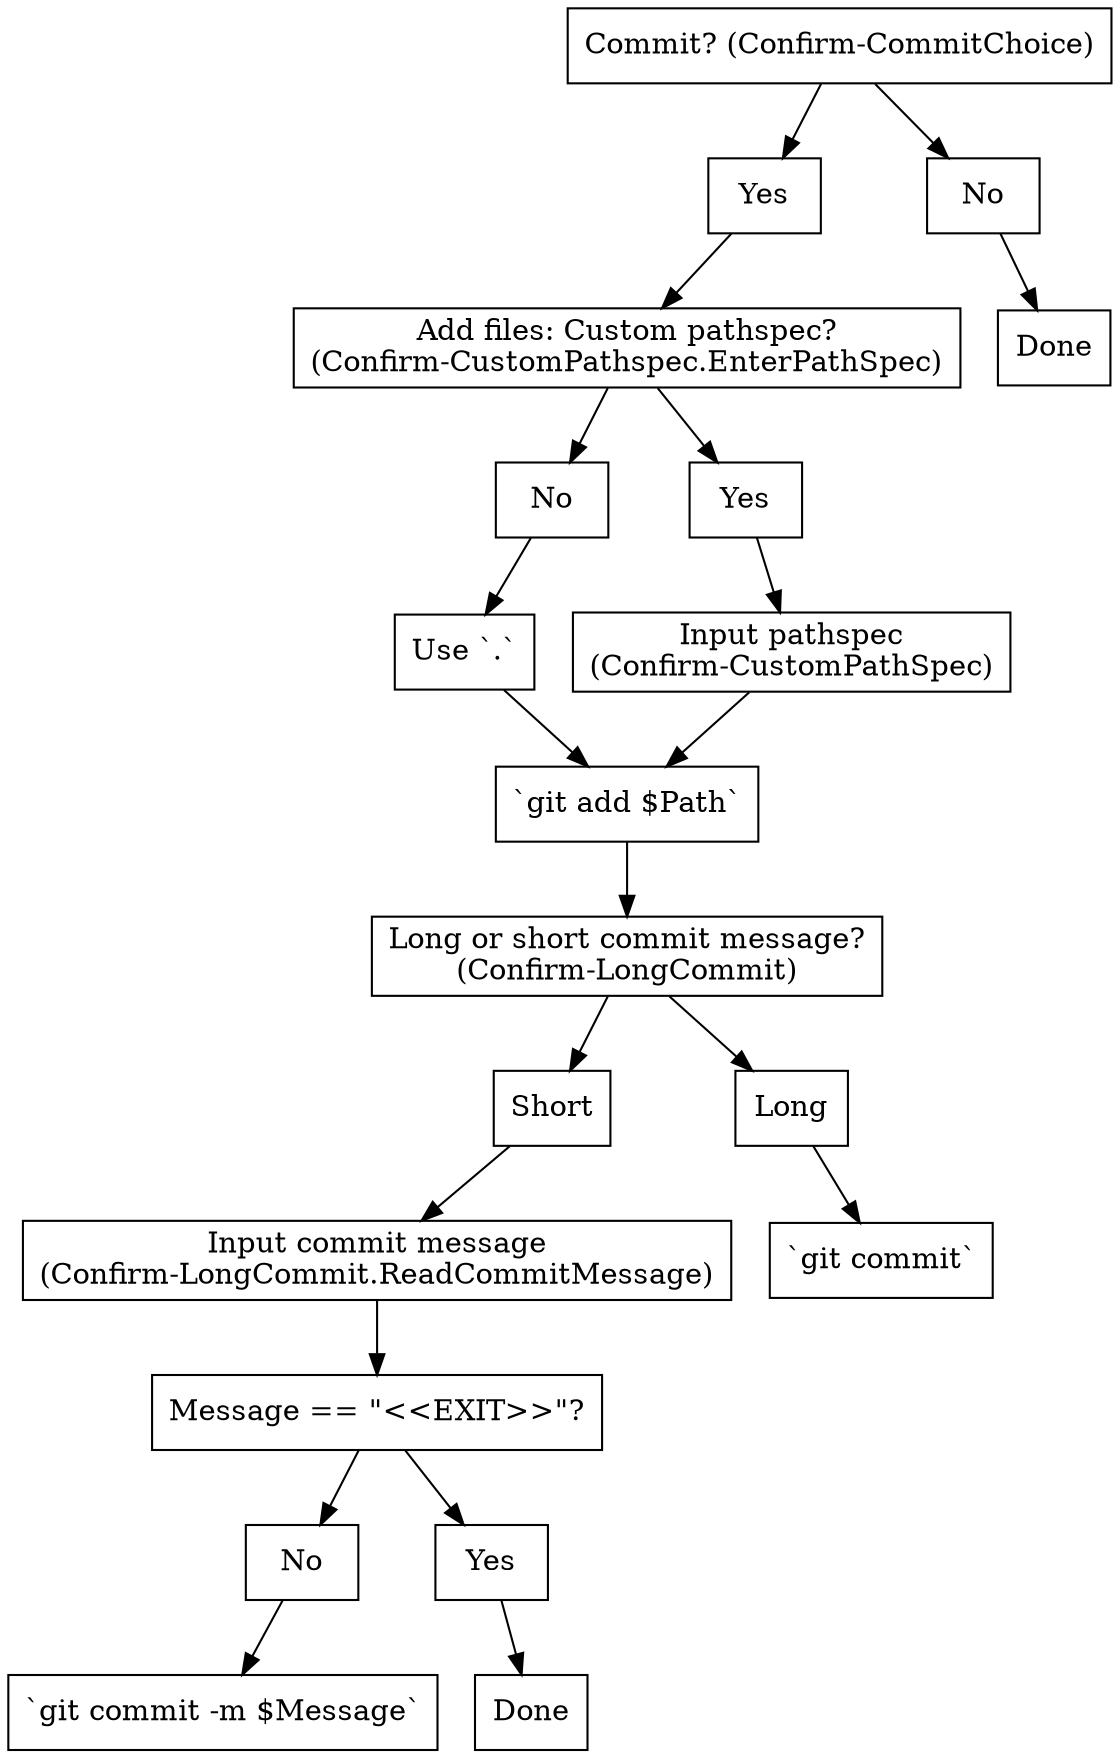 digraph programflow {
	/*
	I've tried to make this as readable as possible, but have probably failed.
	The "main" vertical column is represented as the first line of content, with other off-shoots on later lines.
	*/

	node [shape="box"]
	
	commit -> commit_yes -> custom_pathspec -> pathspec_no -> use_dot -> git_add -> commit_length -> length_short -> input_message -> message_exit -> message_no -> git_commit_m

	commit -> commit_no -> commit_done

	custom_pathspec -> pathspec_yes -> input_pathspec -> git_add

	commit_length -> length_long -> git_commit

	message_exit -> message_yes -> message_done

	commit [label="Commit? (Confirm-CommitChoice)"]
	commit_no [label="No"]
	commit_yes [label="Yes"]
	commit_done [label="Done"]
	pathspec_yes [label="Yes"]
	pathspec_no [label="No"]
	custom_pathspec [label="Add files: Custom pathspec?\n(Confirm-CustomPathspec.EnterPathSpec)"]
	use_dot [label="Use `.`"]
	input_pathspec [label="Input pathspec\n(Confirm-CustomPathSpec)"]
	git_add [label="`git add $Path`"]
	git_commit [label="`git commit`"]
	git_commit_m [label="`git commit -m $Message`"]
	commit_length [label="Long or short commit message?\n(Confirm-LongCommit)"]
	length_long [label="Long"]
	length_short [label="Short"]
	input_message [label="Input commit message\n(Confirm-LongCommit.ReadCommitMessage)"]
	message_exit [label="Message == \"<<EXIT>>\"?"]
	message_no [label="No"]
	message_yes [label="Yes"]
	message_done [label="Done"]
}

